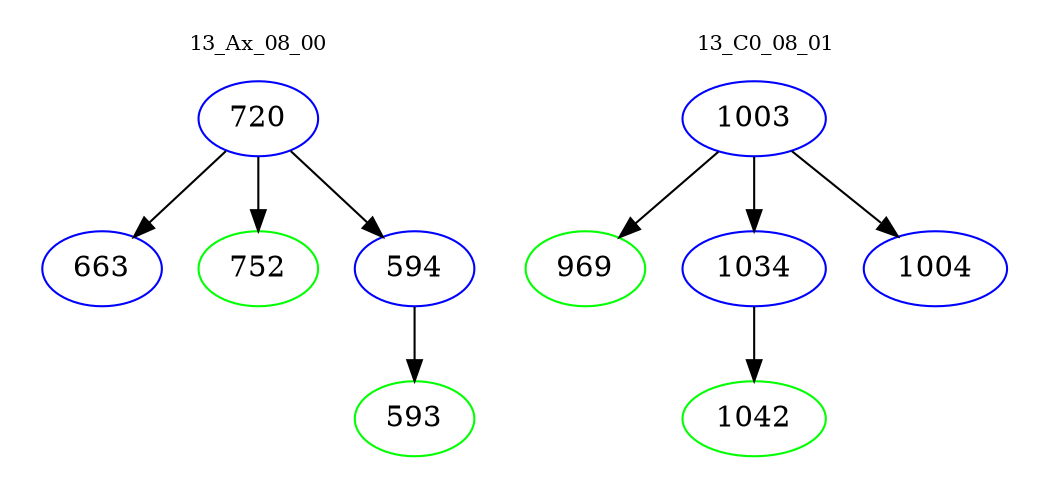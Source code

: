 digraph{
subgraph cluster_0 {
color = white
label = "13_Ax_08_00";
fontsize=10;
T0_720 [label="720", color="blue"]
T0_720 -> T0_663 [color="black"]
T0_663 [label="663", color="blue"]
T0_720 -> T0_752 [color="black"]
T0_752 [label="752", color="green"]
T0_720 -> T0_594 [color="black"]
T0_594 [label="594", color="blue"]
T0_594 -> T0_593 [color="black"]
T0_593 [label="593", color="green"]
}
subgraph cluster_1 {
color = white
label = "13_C0_08_01";
fontsize=10;
T1_1003 [label="1003", color="blue"]
T1_1003 -> T1_969 [color="black"]
T1_969 [label="969", color="green"]
T1_1003 -> T1_1034 [color="black"]
T1_1034 [label="1034", color="blue"]
T1_1034 -> T1_1042 [color="black"]
T1_1042 [label="1042", color="green"]
T1_1003 -> T1_1004 [color="black"]
T1_1004 [label="1004", color="blue"]
}
}
